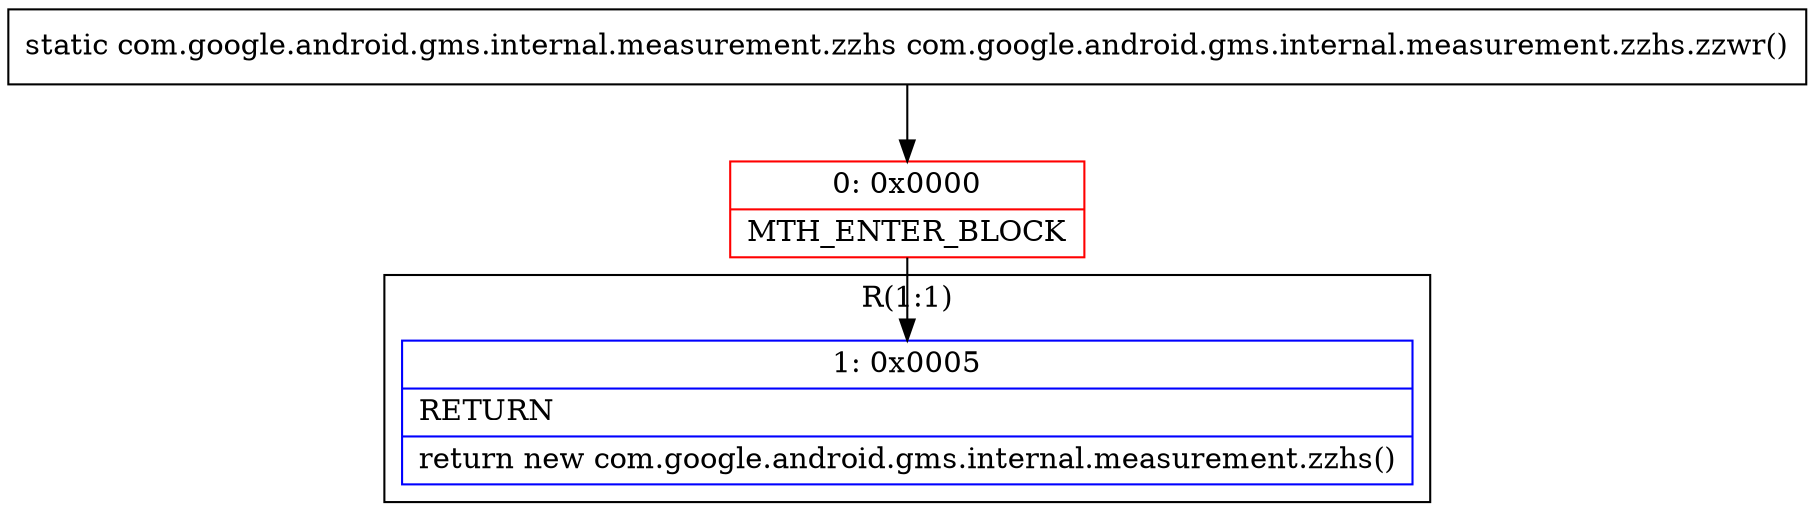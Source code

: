 digraph "CFG forcom.google.android.gms.internal.measurement.zzhs.zzwr()Lcom\/google\/android\/gms\/internal\/measurement\/zzhs;" {
subgraph cluster_Region_1342934424 {
label = "R(1:1)";
node [shape=record,color=blue];
Node_1 [shape=record,label="{1\:\ 0x0005|RETURN\l|return new com.google.android.gms.internal.measurement.zzhs()\l}"];
}
Node_0 [shape=record,color=red,label="{0\:\ 0x0000|MTH_ENTER_BLOCK\l}"];
MethodNode[shape=record,label="{static com.google.android.gms.internal.measurement.zzhs com.google.android.gms.internal.measurement.zzhs.zzwr() }"];
MethodNode -> Node_0;
Node_0 -> Node_1;
}

